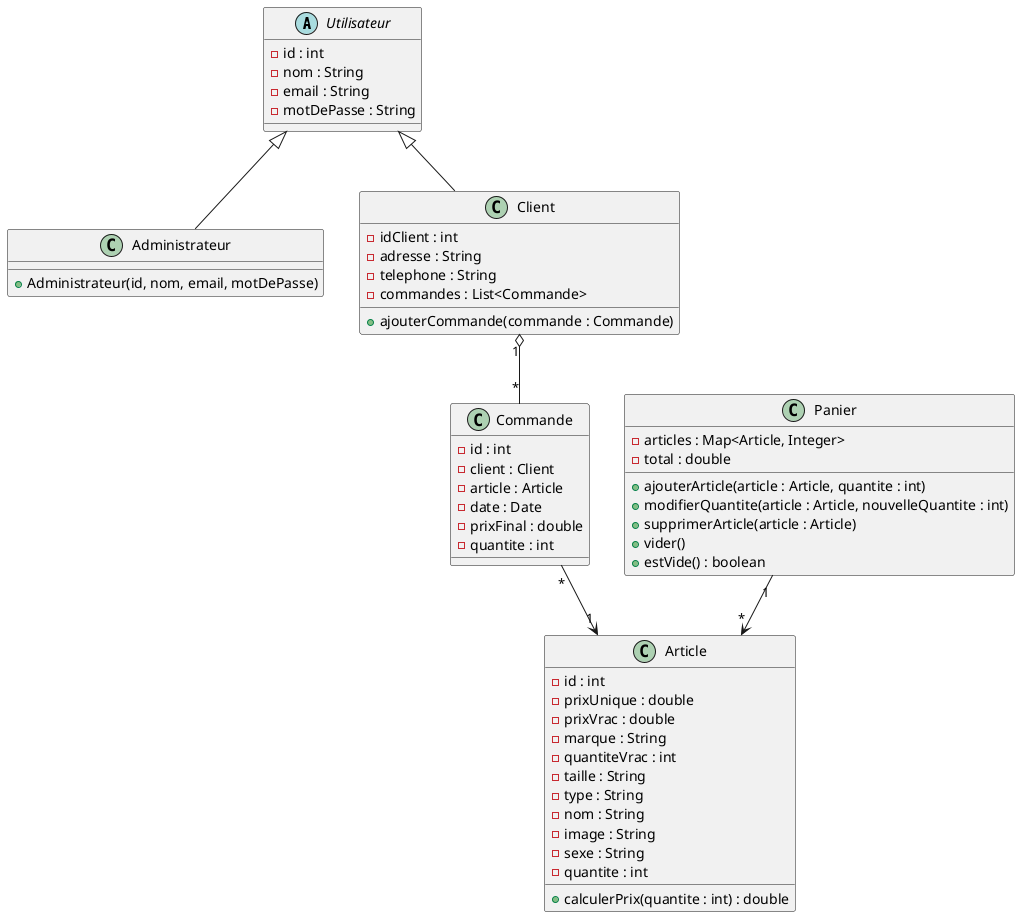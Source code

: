 @startuml

abstract class Utilisateur {
    - id : int
    - nom : String
    - email : String
    - motDePasse : String
}

class Administrateur {
    + Administrateur(id, nom, email, motDePasse)
}

class Client {
    - idClient : int
    - adresse : String
    - telephone : String
    - commandes : List<Commande>
    + ajouterCommande(commande : Commande)
}

class Article {
    - id : int
    - prixUnique : double
    - prixVrac : double
    - marque : String
    - quantiteVrac : int
    - taille : String
    - type : String
    - nom : String
    - image : String
    - sexe : String
    - quantite : int
    + calculerPrix(quantite : int) : double
}

class Commande {
    - id : int
    - client : Client
    - article : Article
    - date : Date
    - prixFinal : double
    - quantite : int
}

class Panier {
    - articles : Map<Article, Integer>
    - total : double
    + ajouterArticle(article : Article, quantite : int)
    + modifierQuantite(article : Article, nouvelleQuantite : int)
    + supprimerArticle(article : Article)
    + vider()
    + estVide() : boolean
}

Utilisateur <|-- Administrateur
Utilisateur <|-- Client
Client "1" o-- "*" Commande
Commande "*" --> "1" Article
Panier "1" --> "*" Article

@enduml
